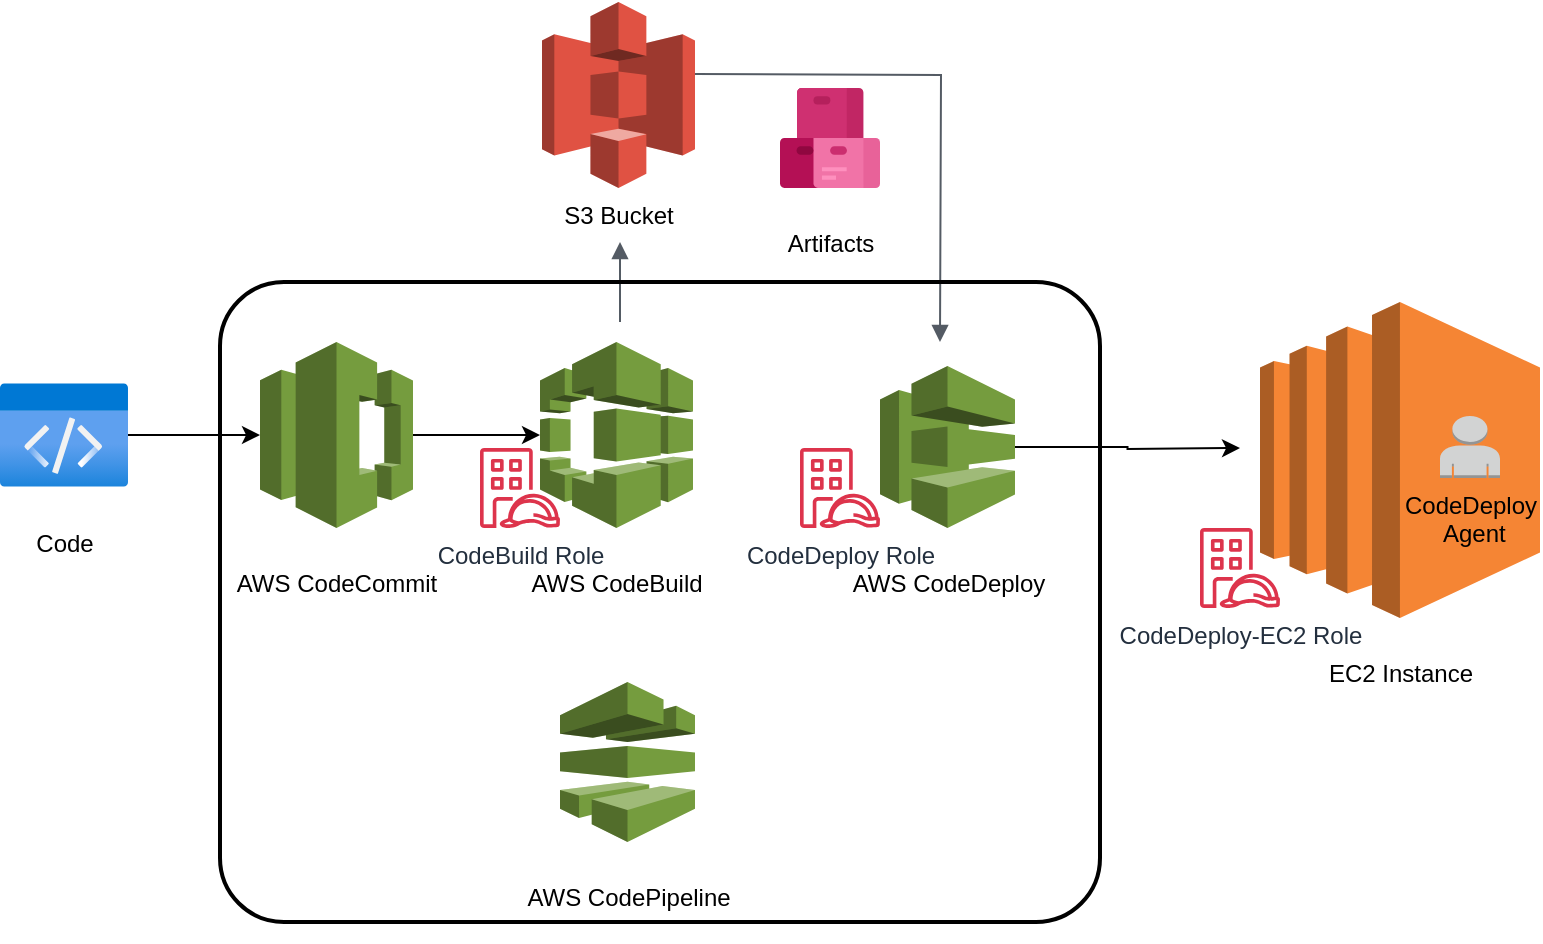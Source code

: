 <mxfile version="24.7.14">
  <diagram name="Page-1" id="gJWOFDrK-HEkiAiNbb63">
    <mxGraphModel dx="1222" dy="686" grid="1" gridSize="10" guides="1" tooltips="1" connect="1" arrows="1" fold="1" page="1" pageScale="1" pageWidth="827" pageHeight="1169" math="0" shadow="0">
      <root>
        <mxCell id="0" />
        <mxCell id="1" parent="0" />
        <mxCell id="RL2euTK9x4Pr8sLBo043-2" value="S3 Bucket&lt;div&gt;&lt;br&gt;&lt;/div&gt;" style="outlineConnect=0;dashed=0;verticalLabelPosition=bottom;verticalAlign=top;align=center;html=1;shape=mxgraph.aws3.s3;fillColor=#E05243;gradientColor=none;" vertex="1" parent="1">
          <mxGeometry x="311" y="10" width="76.5" height="93" as="geometry" />
        </mxCell>
        <mxCell id="RL2euTK9x4Pr8sLBo043-22" value="" style="edgeStyle=orthogonalEdgeStyle;rounded=0;orthogonalLoop=1;jettySize=auto;html=1;" edge="1" parent="1" source="RL2euTK9x4Pr8sLBo043-3" target="RL2euTK9x4Pr8sLBo043-4">
          <mxGeometry relative="1" as="geometry" />
        </mxCell>
        <mxCell id="RL2euTK9x4Pr8sLBo043-3" value="&lt;div&gt;&lt;br&gt;&lt;/div&gt;&lt;div&gt;AWS CodeCommit&lt;/div&gt;&lt;div&gt;&lt;br&gt;&lt;/div&gt;" style="outlineConnect=0;dashed=0;verticalLabelPosition=bottom;verticalAlign=top;align=center;html=1;shape=mxgraph.aws3.codecommit;fillColor=#759C3E;gradientColor=none;" vertex="1" parent="1">
          <mxGeometry x="170" y="180" width="76.5" height="93" as="geometry" />
        </mxCell>
        <mxCell id="RL2euTK9x4Pr8sLBo043-4" value="&lt;div&gt;&lt;br&gt;&lt;/div&gt;AWS CodeBuild&lt;div&gt;&lt;br&gt;&lt;/div&gt;" style="outlineConnect=0;dashed=0;verticalLabelPosition=bottom;verticalAlign=top;align=center;html=1;shape=mxgraph.aws3.codebuild;fillColor=#759C3E;gradientColor=none;" vertex="1" parent="1">
          <mxGeometry x="310" y="180" width="76.5" height="93" as="geometry" />
        </mxCell>
        <mxCell id="RL2euTK9x4Pr8sLBo043-25" value="" style="edgeStyle=orthogonalEdgeStyle;rounded=0;orthogonalLoop=1;jettySize=auto;html=1;" edge="1" parent="1" source="RL2euTK9x4Pr8sLBo043-5">
          <mxGeometry relative="1" as="geometry">
            <mxPoint x="660" y="233" as="targetPoint" />
          </mxGeometry>
        </mxCell>
        <mxCell id="RL2euTK9x4Pr8sLBo043-5" value="&lt;div&gt;&lt;br&gt;&lt;/div&gt;&lt;div&gt;AWS CodeDeploy&lt;/div&gt;&lt;div&gt;&lt;br&gt;&lt;/div&gt;" style="outlineConnect=0;dashed=0;verticalLabelPosition=bottom;verticalAlign=top;align=center;html=1;shape=mxgraph.aws3.codedeploy;fillColor=#759C3E;gradientColor=none;" vertex="1" parent="1">
          <mxGeometry x="480" y="192" width="67.5" height="81" as="geometry" />
        </mxCell>
        <mxCell id="RL2euTK9x4Pr8sLBo043-7" value="&lt;div&gt;&lt;br&gt;&lt;/div&gt;AWS CodePipeline&lt;div&gt;&lt;br&gt;&lt;/div&gt;" style="outlineConnect=0;dashed=0;verticalLabelPosition=bottom;verticalAlign=top;align=center;html=1;shape=mxgraph.aws3.codepipeline;fillColor=#759C3E;gradientColor=none;" vertex="1" parent="1">
          <mxGeometry x="320" y="350" width="67.5" height="80" as="geometry" />
        </mxCell>
        <mxCell id="RL2euTK9x4Pr8sLBo043-9" value="&lt;div&gt;&lt;br&gt;&lt;/div&gt;&lt;div&gt;EC2 Instance&lt;/div&gt;&lt;div&gt;&lt;br&gt;&lt;/div&gt;" style="outlineConnect=0;dashed=0;verticalLabelPosition=bottom;verticalAlign=top;align=center;html=1;shape=mxgraph.aws3.ec2;fillColor=#F58534;gradientColor=none;" vertex="1" parent="1">
          <mxGeometry x="670" y="160" width="140" height="158" as="geometry" />
        </mxCell>
        <mxCell id="RL2euTK9x4Pr8sLBo043-12" value="" style="edgeStyle=orthogonalEdgeStyle;html=1;endArrow=block;elbow=vertical;startArrow=none;endFill=1;strokeColor=#545B64;rounded=0;" edge="1" parent="1">
          <mxGeometry width="100" relative="1" as="geometry">
            <mxPoint x="350" y="170" as="sourcePoint" />
            <mxPoint x="350" y="130" as="targetPoint" />
            <Array as="points">
              <mxPoint x="350" y="160" />
              <mxPoint x="350" y="160" />
            </Array>
          </mxGeometry>
        </mxCell>
        <mxCell id="RL2euTK9x4Pr8sLBo043-14" value="" style="edgeStyle=orthogonalEdgeStyle;html=1;endArrow=block;elbow=vertical;startArrow=none;endFill=1;strokeColor=#545B64;rounded=0;" edge="1" parent="1">
          <mxGeometry width="100" relative="1" as="geometry">
            <mxPoint x="387.5" y="46" as="sourcePoint" />
            <mxPoint x="510" y="180" as="targetPoint" />
          </mxGeometry>
        </mxCell>
        <mxCell id="RL2euTK9x4Pr8sLBo043-15" value="&lt;div&gt;&lt;br&gt;&lt;/div&gt;&lt;div&gt;Artifacts&lt;br&gt;&lt;/div&gt;&lt;div&gt;&lt;br&gt;&lt;/div&gt;" style="image;sketch=0;aspect=fixed;html=1;points=[];align=center;fontSize=12;image=img/lib/mscae/Azure_Artifacts.svg;" vertex="1" parent="1">
          <mxGeometry x="430" y="53" width="50" height="50" as="geometry" />
        </mxCell>
        <mxCell id="RL2euTK9x4Pr8sLBo043-21" value="" style="edgeStyle=orthogonalEdgeStyle;rounded=0;orthogonalLoop=1;jettySize=auto;html=1;" edge="1" parent="1" source="RL2euTK9x4Pr8sLBo043-18" target="RL2euTK9x4Pr8sLBo043-3">
          <mxGeometry relative="1" as="geometry" />
        </mxCell>
        <mxCell id="RL2euTK9x4Pr8sLBo043-18" value="&lt;div&gt;&lt;br&gt;&lt;/div&gt;&lt;div&gt;Code&lt;/div&gt;&lt;div&gt;&lt;br&gt;&lt;/div&gt;" style="image;aspect=fixed;html=1;points=[];align=center;fontSize=12;image=img/lib/azure2/general/Code.svg;" vertex="1" parent="1">
          <mxGeometry x="40" y="200.5" width="64" height="52" as="geometry" />
        </mxCell>
        <mxCell id="RL2euTK9x4Pr8sLBo043-28" value="" style="rounded=1;arcSize=10;dashed=0;fillColor=none;gradientColor=none;strokeWidth=2;" vertex="1" parent="1">
          <mxGeometry x="150" y="150" width="440" height="320" as="geometry" />
        </mxCell>
        <mxCell id="RL2euTK9x4Pr8sLBo043-30" value="CodeDeploy&lt;div&gt;&amp;nbsp;Agent&lt;div&gt;&lt;br&gt;&lt;/div&gt;&lt;/div&gt;" style="outlineConnect=0;dashed=0;verticalLabelPosition=bottom;verticalAlign=top;align=center;html=1;shape=mxgraph.aws3.user;fillColor=#D2D3D3;gradientColor=none;" vertex="1" parent="1">
          <mxGeometry x="760" y="217" width="30" height="31" as="geometry" />
        </mxCell>
        <mxCell id="RL2euTK9x4Pr8sLBo043-31" value="&lt;div&gt;&lt;span style=&quot;background-color: initial;&quot;&gt;CodeBuild Role&lt;/span&gt;&lt;br&gt;&lt;/div&gt;&lt;div&gt;&lt;br&gt;&lt;/div&gt;" style="sketch=0;outlineConnect=0;fontColor=#232F3E;gradientColor=none;fillColor=#DD344C;strokeColor=none;dashed=0;verticalLabelPosition=bottom;verticalAlign=top;align=center;html=1;fontSize=12;fontStyle=0;aspect=fixed;pointerEvents=1;shape=mxgraph.aws4.identity_access_management_iam_roles_anywhere;" vertex="1" parent="1">
          <mxGeometry x="280" y="233" width="40" height="40" as="geometry" />
        </mxCell>
        <mxCell id="RL2euTK9x4Pr8sLBo043-32" value="&lt;div&gt;&lt;span style=&quot;background-color: initial;&quot;&gt;CodeDeploy&lt;/span&gt;&lt;span style=&quot;background-color: initial;&quot;&gt;&amp;nbsp;Role&lt;/span&gt;&lt;/div&gt;&lt;div&gt;&lt;br&gt;&lt;/div&gt;" style="sketch=0;outlineConnect=0;fontColor=#232F3E;gradientColor=none;fillColor=#DD344C;strokeColor=none;dashed=0;verticalLabelPosition=bottom;verticalAlign=top;align=center;html=1;fontSize=12;fontStyle=0;aspect=fixed;pointerEvents=1;shape=mxgraph.aws4.identity_access_management_iam_roles_anywhere;" vertex="1" parent="1">
          <mxGeometry x="440" y="233" width="40" height="40" as="geometry" />
        </mxCell>
        <mxCell id="RL2euTK9x4Pr8sLBo043-33" value="&lt;div&gt;&lt;span style=&quot;background-color: initial;&quot;&gt;CodeDeploy-EC2 Role&lt;/span&gt;&lt;/div&gt;&lt;div&gt;&lt;br&gt;&lt;/div&gt;" style="sketch=0;outlineConnect=0;fontColor=#232F3E;gradientColor=none;fillColor=#DD344C;strokeColor=none;dashed=0;verticalLabelPosition=bottom;verticalAlign=top;align=center;html=1;fontSize=12;fontStyle=0;aspect=fixed;pointerEvents=1;shape=mxgraph.aws4.identity_access_management_iam_roles_anywhere;" vertex="1" parent="1">
          <mxGeometry x="640" y="273" width="40" height="40" as="geometry" />
        </mxCell>
      </root>
    </mxGraphModel>
  </diagram>
</mxfile>
